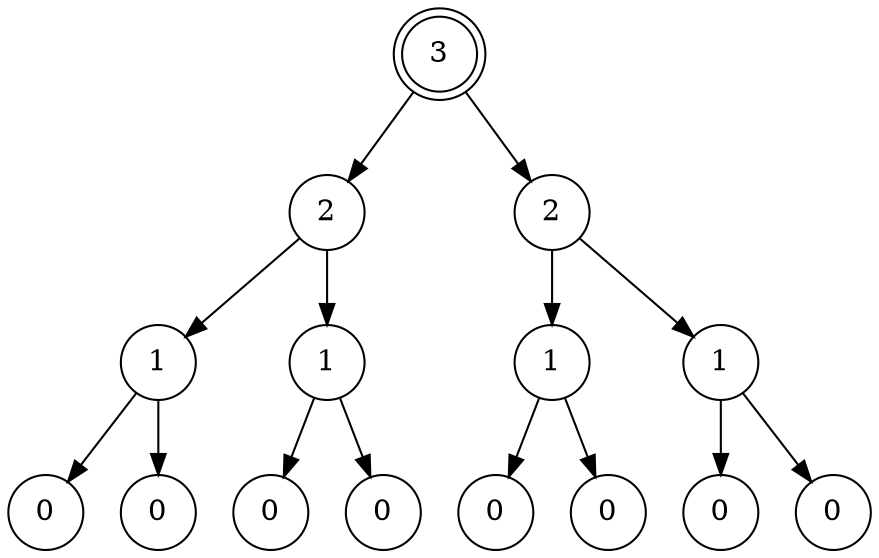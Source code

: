 digraph "98af54bc-3975-4394-804d-66789065d1c9" {
	"d4e19f02-1992-43f3-a255-cdf1853873a6" [label=3 shape=doublecircle]
	"d4e19f02-1992-43f3-a255-cdf1853873a6" -> "a3a57f5f-37e1-477c-8ba5-e8cd5b1f78cc" [label=""]
	"a3a57f5f-37e1-477c-8ba5-e8cd5b1f78cc" [label=2 shape=circle]
	"a3a57f5f-37e1-477c-8ba5-e8cd5b1f78cc" -> "6a1e2ec3-5d70-42c3-ba29-30a95c2ea188" [label=""]
	"6a1e2ec3-5d70-42c3-ba29-30a95c2ea188" [label=1 shape=circle]
	"6a1e2ec3-5d70-42c3-ba29-30a95c2ea188" -> "e61e4b46-f12b-440c-aee3-5160c4a13060" [label=""]
	"e61e4b46-f12b-440c-aee3-5160c4a13060" [label=0 shape=circle]
	"6a1e2ec3-5d70-42c3-ba29-30a95c2ea188" -> "e02156f3-fe00-4b90-827c-65b657d0929e" [label=""]
	"e02156f3-fe00-4b90-827c-65b657d0929e" [label=0 shape=circle]
	"a3a57f5f-37e1-477c-8ba5-e8cd5b1f78cc" -> "938e5222-e873-4f93-b92f-98840689b359" [label=""]
	"938e5222-e873-4f93-b92f-98840689b359" [label=1 shape=circle]
	"938e5222-e873-4f93-b92f-98840689b359" -> "f7a93061-dbab-4624-991e-cc4e5d20672a" [label=""]
	"f7a93061-dbab-4624-991e-cc4e5d20672a" [label=0 shape=circle]
	"938e5222-e873-4f93-b92f-98840689b359" -> "6b39f9b5-7d9f-4205-8d26-a84fd23952ac" [label=""]
	"6b39f9b5-7d9f-4205-8d26-a84fd23952ac" [label=0 shape=circle]
	"d4e19f02-1992-43f3-a255-cdf1853873a6" -> "cb46b981-f6ab-4107-a153-36f229dea053" [label=""]
	"cb46b981-f6ab-4107-a153-36f229dea053" [label=2 shape=circle]
	"cb46b981-f6ab-4107-a153-36f229dea053" -> "07f0fbbb-561b-4e76-be5d-f33037ab0404" [label=""]
	"07f0fbbb-561b-4e76-be5d-f33037ab0404" [label=1 shape=circle]
	"07f0fbbb-561b-4e76-be5d-f33037ab0404" -> "eb59c45b-4fd9-4a77-a5f3-a18cdf49644e" [label=""]
	"eb59c45b-4fd9-4a77-a5f3-a18cdf49644e" [label=0 shape=circle]
	"07f0fbbb-561b-4e76-be5d-f33037ab0404" -> "5cddde10-77f8-41ae-8d1c-4e42a998a796" [label=""]
	"5cddde10-77f8-41ae-8d1c-4e42a998a796" [label=0 shape=circle]
	"cb46b981-f6ab-4107-a153-36f229dea053" -> "dc3d71fb-bab6-47ae-9a03-b5c94bead704" [label=""]
	"dc3d71fb-bab6-47ae-9a03-b5c94bead704" [label=1 shape=circle]
	"dc3d71fb-bab6-47ae-9a03-b5c94bead704" -> "ff5c18cf-568e-41f4-832a-499d52c580ea" [label=""]
	"ff5c18cf-568e-41f4-832a-499d52c580ea" [label=0 shape=circle]
	"dc3d71fb-bab6-47ae-9a03-b5c94bead704" -> "7a84c13e-9127-428d-b153-2718c5c647c7" [label=""]
	"7a84c13e-9127-428d-b153-2718c5c647c7" [label=0 shape=circle]
}
